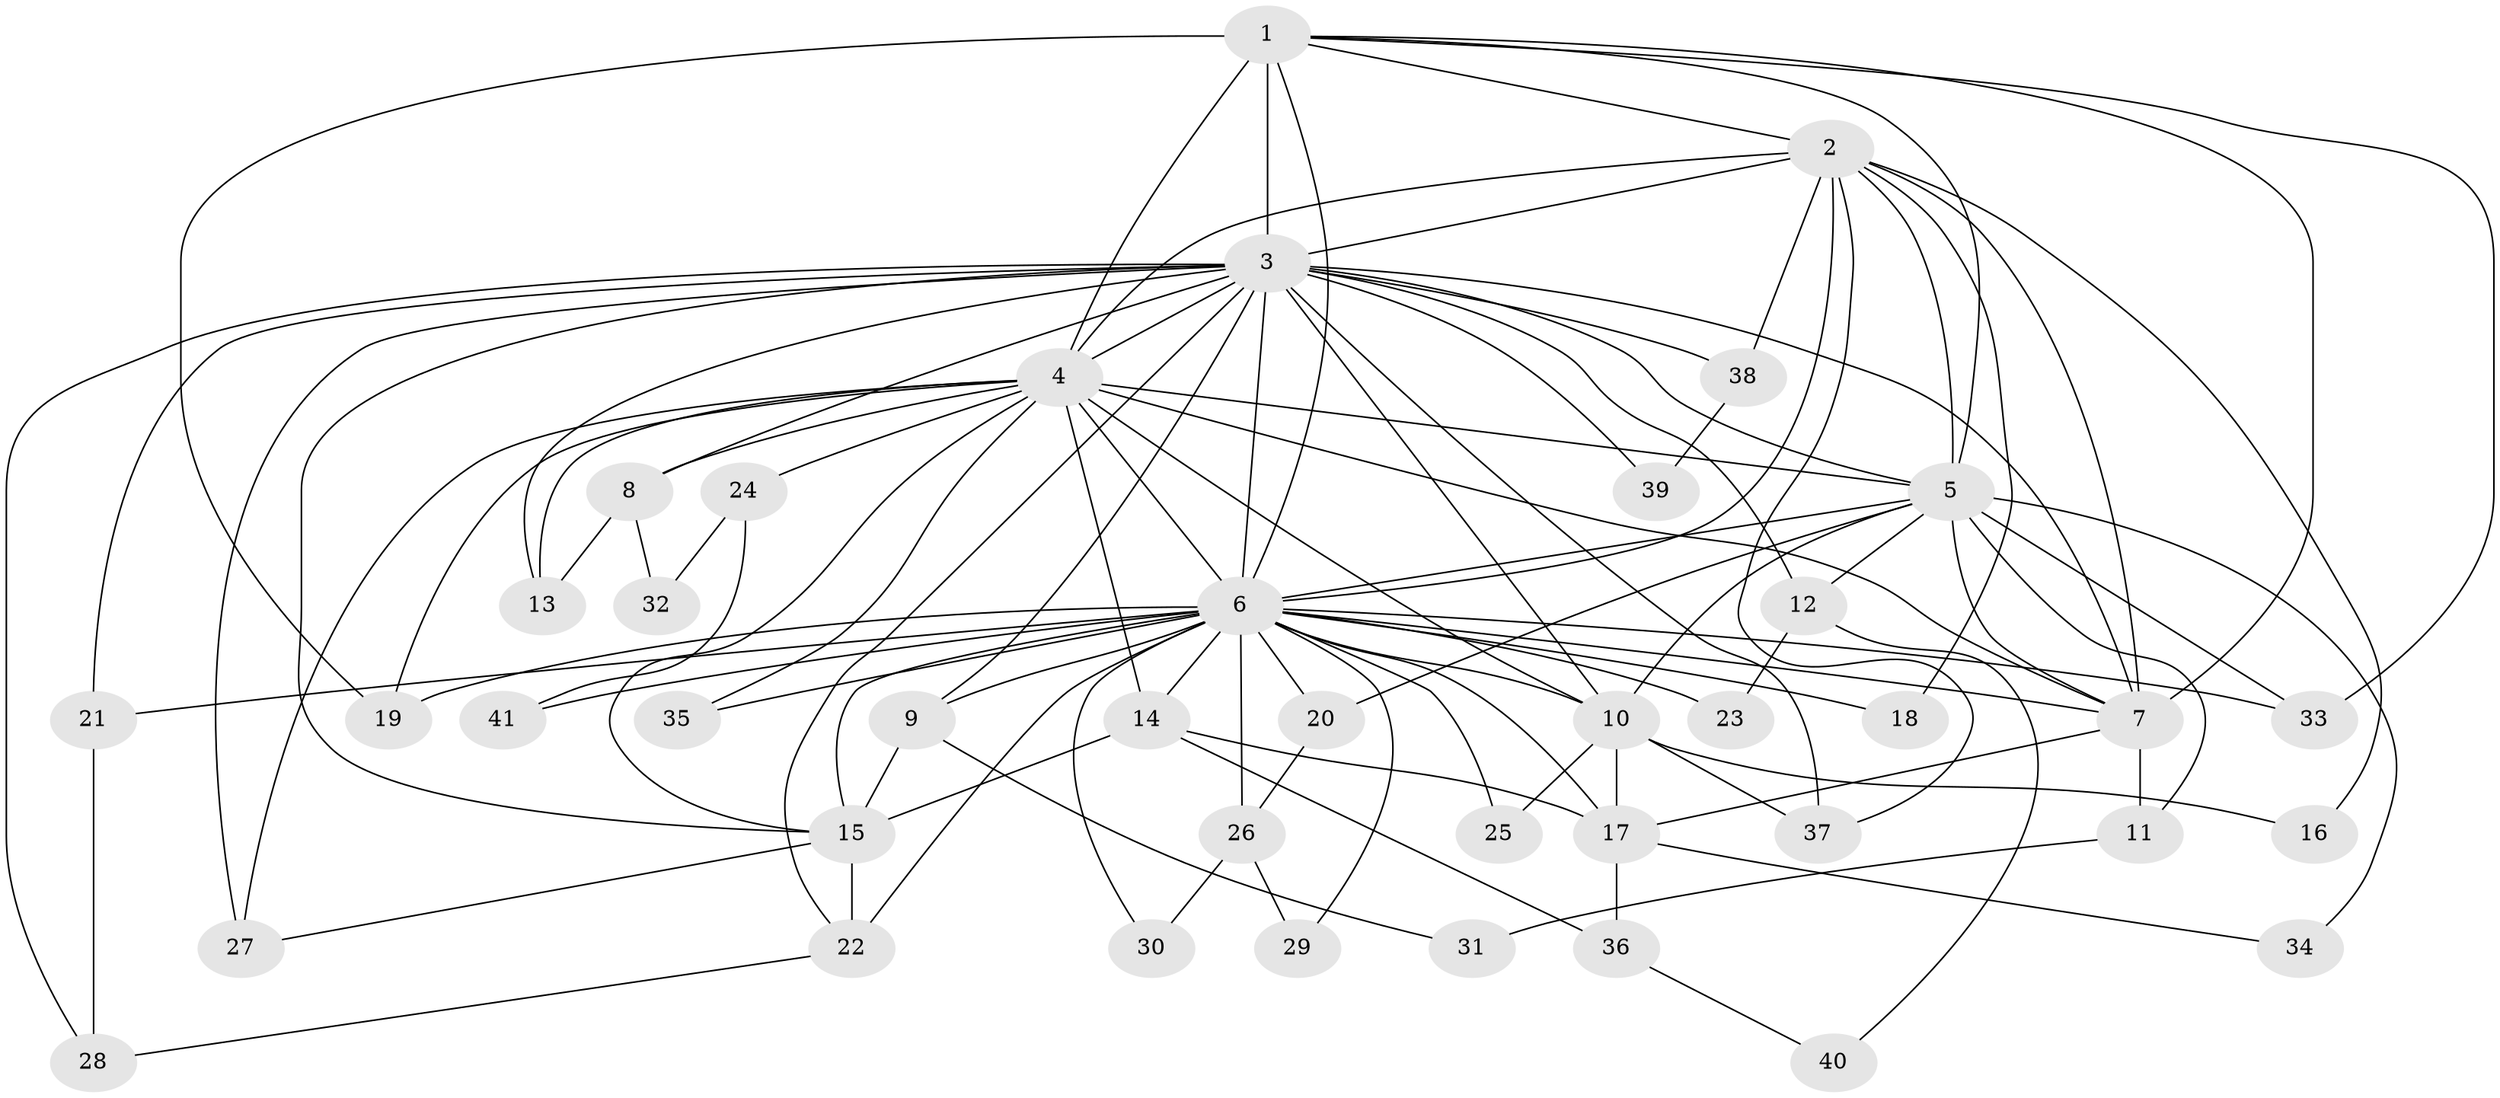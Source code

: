 // original degree distribution, {26: 0.012345679012345678, 17: 0.037037037037037035, 10: 0.012345679012345678, 21: 0.012345679012345678, 19: 0.012345679012345678, 14: 0.012345679012345678, 11: 0.012345679012345678, 22: 0.012345679012345678, 5: 0.06172839506172839, 6: 0.024691358024691357, 4: 0.09876543209876543, 3: 0.2345679012345679, 2: 0.4567901234567901}
// Generated by graph-tools (version 1.1) at 2025/49/03/04/25 22:49:54]
// undirected, 41 vertices, 102 edges
graph export_dot {
  node [color=gray90,style=filled];
  1;
  2;
  3;
  4;
  5;
  6;
  7;
  8;
  9;
  10;
  11;
  12;
  13;
  14;
  15;
  16;
  17;
  18;
  19;
  20;
  21;
  22;
  23;
  24;
  25;
  26;
  27;
  28;
  29;
  30;
  31;
  32;
  33;
  34;
  35;
  36;
  37;
  38;
  39;
  40;
  41;
  1 -- 2 [weight=1.0];
  1 -- 3 [weight=15.0];
  1 -- 4 [weight=2.0];
  1 -- 5 [weight=2.0];
  1 -- 6 [weight=2.0];
  1 -- 7 [weight=2.0];
  1 -- 19 [weight=1.0];
  1 -- 33 [weight=1.0];
  2 -- 3 [weight=3.0];
  2 -- 4 [weight=2.0];
  2 -- 5 [weight=1.0];
  2 -- 6 [weight=2.0];
  2 -- 7 [weight=3.0];
  2 -- 16 [weight=1.0];
  2 -- 18 [weight=2.0];
  2 -- 37 [weight=1.0];
  2 -- 38 [weight=1.0];
  3 -- 4 [weight=3.0];
  3 -- 5 [weight=1.0];
  3 -- 6 [weight=6.0];
  3 -- 7 [weight=2.0];
  3 -- 8 [weight=2.0];
  3 -- 9 [weight=1.0];
  3 -- 10 [weight=1.0];
  3 -- 12 [weight=2.0];
  3 -- 13 [weight=1.0];
  3 -- 15 [weight=1.0];
  3 -- 21 [weight=1.0];
  3 -- 22 [weight=1.0];
  3 -- 27 [weight=1.0];
  3 -- 28 [weight=1.0];
  3 -- 37 [weight=1.0];
  3 -- 38 [weight=1.0];
  3 -- 39 [weight=1.0];
  4 -- 5 [weight=2.0];
  4 -- 6 [weight=4.0];
  4 -- 7 [weight=4.0];
  4 -- 8 [weight=1.0];
  4 -- 10 [weight=5.0];
  4 -- 13 [weight=1.0];
  4 -- 14 [weight=1.0];
  4 -- 15 [weight=2.0];
  4 -- 19 [weight=1.0];
  4 -- 24 [weight=1.0];
  4 -- 27 [weight=1.0];
  4 -- 35 [weight=1.0];
  5 -- 6 [weight=2.0];
  5 -- 7 [weight=3.0];
  5 -- 10 [weight=1.0];
  5 -- 11 [weight=1.0];
  5 -- 12 [weight=1.0];
  5 -- 20 [weight=1.0];
  5 -- 33 [weight=1.0];
  5 -- 34 [weight=1.0];
  6 -- 7 [weight=4.0];
  6 -- 9 [weight=1.0];
  6 -- 10 [weight=1.0];
  6 -- 14 [weight=1.0];
  6 -- 15 [weight=1.0];
  6 -- 17 [weight=1.0];
  6 -- 18 [weight=1.0];
  6 -- 19 [weight=1.0];
  6 -- 20 [weight=1.0];
  6 -- 21 [weight=1.0];
  6 -- 22 [weight=1.0];
  6 -- 23 [weight=1.0];
  6 -- 25 [weight=1.0];
  6 -- 26 [weight=1.0];
  6 -- 29 [weight=1.0];
  6 -- 30 [weight=1.0];
  6 -- 33 [weight=1.0];
  6 -- 35 [weight=1.0];
  6 -- 41 [weight=1.0];
  7 -- 11 [weight=1.0];
  7 -- 17 [weight=2.0];
  8 -- 13 [weight=1.0];
  8 -- 32 [weight=1.0];
  9 -- 15 [weight=1.0];
  9 -- 31 [weight=1.0];
  10 -- 16 [weight=1.0];
  10 -- 17 [weight=3.0];
  10 -- 25 [weight=1.0];
  10 -- 37 [weight=1.0];
  11 -- 31 [weight=1.0];
  12 -- 23 [weight=1.0];
  12 -- 40 [weight=1.0];
  14 -- 15 [weight=1.0];
  14 -- 17 [weight=1.0];
  14 -- 36 [weight=1.0];
  15 -- 22 [weight=2.0];
  15 -- 27 [weight=1.0];
  17 -- 34 [weight=1.0];
  17 -- 36 [weight=1.0];
  20 -- 26 [weight=1.0];
  21 -- 28 [weight=1.0];
  22 -- 28 [weight=1.0];
  24 -- 32 [weight=1.0];
  24 -- 41 [weight=1.0];
  26 -- 29 [weight=1.0];
  26 -- 30 [weight=1.0];
  36 -- 40 [weight=1.0];
  38 -- 39 [weight=1.0];
}

